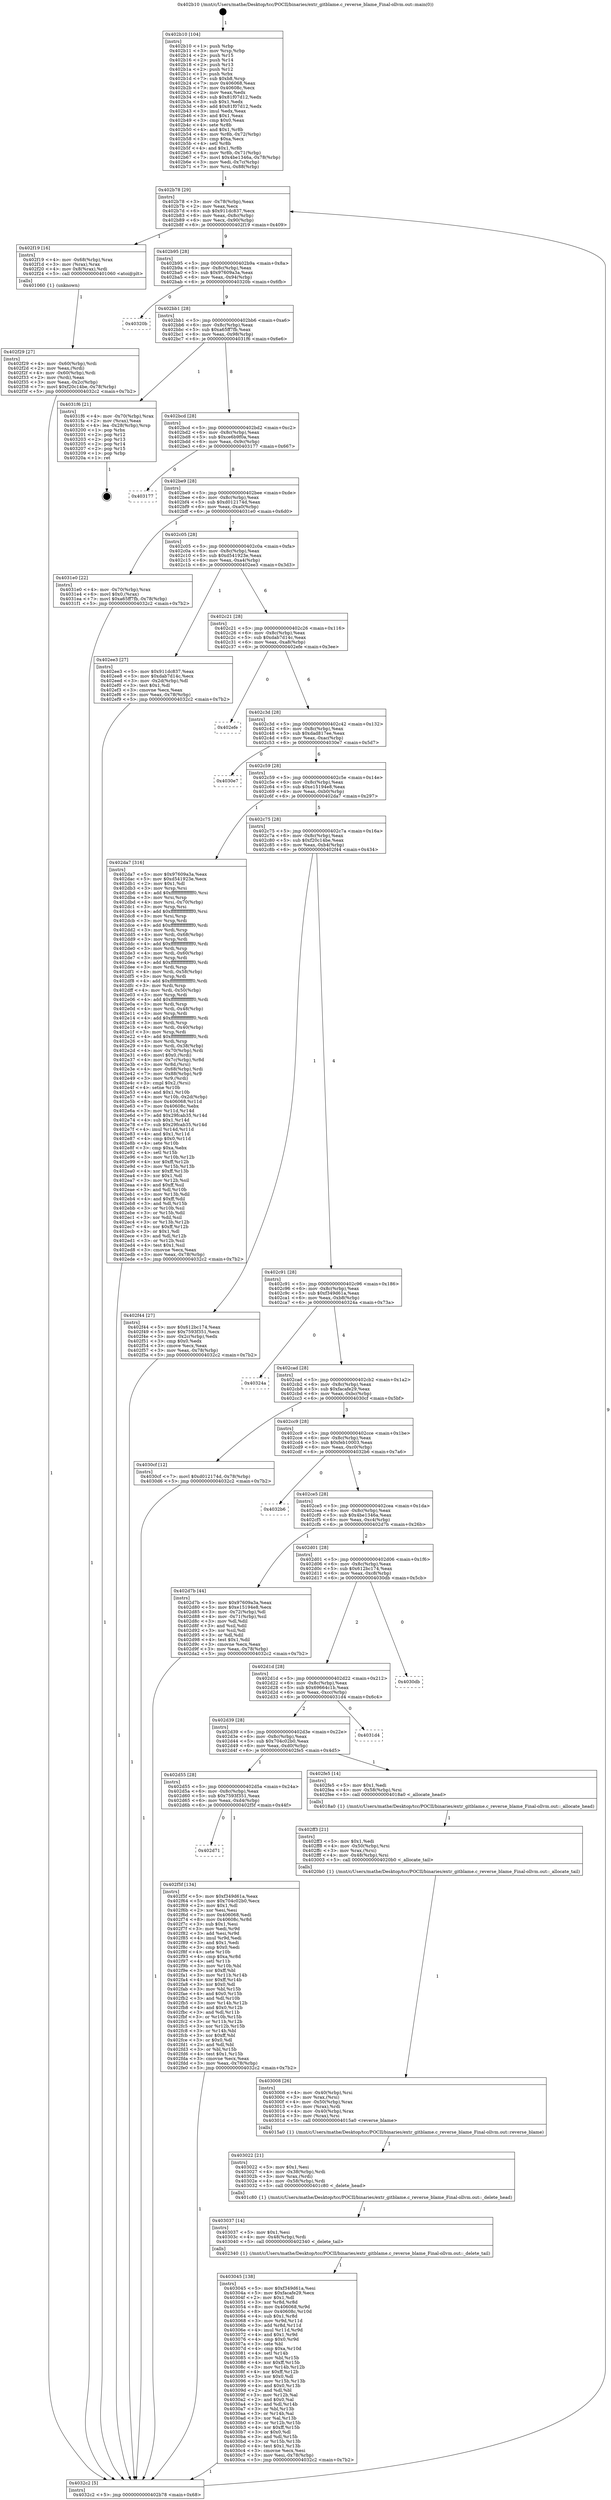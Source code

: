 digraph "0x402b10" {
  label = "0x402b10 (/mnt/c/Users/mathe/Desktop/tcc/POCII/binaries/extr_gitblame.c_reverse_blame_Final-ollvm.out::main(0))"
  labelloc = "t"
  node[shape=record]

  Entry [label="",width=0.3,height=0.3,shape=circle,fillcolor=black,style=filled]
  "0x402b78" [label="{
     0x402b78 [29]\l
     | [instrs]\l
     &nbsp;&nbsp;0x402b78 \<+3\>: mov -0x78(%rbp),%eax\l
     &nbsp;&nbsp;0x402b7b \<+2\>: mov %eax,%ecx\l
     &nbsp;&nbsp;0x402b7d \<+6\>: sub $0x911dc837,%ecx\l
     &nbsp;&nbsp;0x402b83 \<+6\>: mov %eax,-0x8c(%rbp)\l
     &nbsp;&nbsp;0x402b89 \<+6\>: mov %ecx,-0x90(%rbp)\l
     &nbsp;&nbsp;0x402b8f \<+6\>: je 0000000000402f19 \<main+0x409\>\l
  }"]
  "0x402f19" [label="{
     0x402f19 [16]\l
     | [instrs]\l
     &nbsp;&nbsp;0x402f19 \<+4\>: mov -0x68(%rbp),%rax\l
     &nbsp;&nbsp;0x402f1d \<+3\>: mov (%rax),%rax\l
     &nbsp;&nbsp;0x402f20 \<+4\>: mov 0x8(%rax),%rdi\l
     &nbsp;&nbsp;0x402f24 \<+5\>: call 0000000000401060 \<atoi@plt\>\l
     | [calls]\l
     &nbsp;&nbsp;0x401060 \{1\} (unknown)\l
  }"]
  "0x402b95" [label="{
     0x402b95 [28]\l
     | [instrs]\l
     &nbsp;&nbsp;0x402b95 \<+5\>: jmp 0000000000402b9a \<main+0x8a\>\l
     &nbsp;&nbsp;0x402b9a \<+6\>: mov -0x8c(%rbp),%eax\l
     &nbsp;&nbsp;0x402ba0 \<+5\>: sub $0x97609a3a,%eax\l
     &nbsp;&nbsp;0x402ba5 \<+6\>: mov %eax,-0x94(%rbp)\l
     &nbsp;&nbsp;0x402bab \<+6\>: je 000000000040320b \<main+0x6fb\>\l
  }"]
  Exit [label="",width=0.3,height=0.3,shape=circle,fillcolor=black,style=filled,peripheries=2]
  "0x40320b" [label="{
     0x40320b\l
  }", style=dashed]
  "0x402bb1" [label="{
     0x402bb1 [28]\l
     | [instrs]\l
     &nbsp;&nbsp;0x402bb1 \<+5\>: jmp 0000000000402bb6 \<main+0xa6\>\l
     &nbsp;&nbsp;0x402bb6 \<+6\>: mov -0x8c(%rbp),%eax\l
     &nbsp;&nbsp;0x402bbc \<+5\>: sub $0xa65ff7fb,%eax\l
     &nbsp;&nbsp;0x402bc1 \<+6\>: mov %eax,-0x98(%rbp)\l
     &nbsp;&nbsp;0x402bc7 \<+6\>: je 00000000004031f6 \<main+0x6e6\>\l
  }"]
  "0x403045" [label="{
     0x403045 [138]\l
     | [instrs]\l
     &nbsp;&nbsp;0x403045 \<+5\>: mov $0xf349d61a,%esi\l
     &nbsp;&nbsp;0x40304a \<+5\>: mov $0xfacafe29,%ecx\l
     &nbsp;&nbsp;0x40304f \<+2\>: mov $0x1,%dl\l
     &nbsp;&nbsp;0x403051 \<+3\>: xor %r8d,%r8d\l
     &nbsp;&nbsp;0x403054 \<+8\>: mov 0x406068,%r9d\l
     &nbsp;&nbsp;0x40305c \<+8\>: mov 0x40608c,%r10d\l
     &nbsp;&nbsp;0x403064 \<+4\>: sub $0x1,%r8d\l
     &nbsp;&nbsp;0x403068 \<+3\>: mov %r9d,%r11d\l
     &nbsp;&nbsp;0x40306b \<+3\>: add %r8d,%r11d\l
     &nbsp;&nbsp;0x40306e \<+4\>: imul %r11d,%r9d\l
     &nbsp;&nbsp;0x403072 \<+4\>: and $0x1,%r9d\l
     &nbsp;&nbsp;0x403076 \<+4\>: cmp $0x0,%r9d\l
     &nbsp;&nbsp;0x40307a \<+3\>: sete %bl\l
     &nbsp;&nbsp;0x40307d \<+4\>: cmp $0xa,%r10d\l
     &nbsp;&nbsp;0x403081 \<+4\>: setl %r14b\l
     &nbsp;&nbsp;0x403085 \<+3\>: mov %bl,%r15b\l
     &nbsp;&nbsp;0x403088 \<+4\>: xor $0xff,%r15b\l
     &nbsp;&nbsp;0x40308c \<+3\>: mov %r14b,%r12b\l
     &nbsp;&nbsp;0x40308f \<+4\>: xor $0xff,%r12b\l
     &nbsp;&nbsp;0x403093 \<+3\>: xor $0x0,%dl\l
     &nbsp;&nbsp;0x403096 \<+3\>: mov %r15b,%r13b\l
     &nbsp;&nbsp;0x403099 \<+4\>: and $0x0,%r13b\l
     &nbsp;&nbsp;0x40309d \<+2\>: and %dl,%bl\l
     &nbsp;&nbsp;0x40309f \<+3\>: mov %r12b,%al\l
     &nbsp;&nbsp;0x4030a2 \<+2\>: and $0x0,%al\l
     &nbsp;&nbsp;0x4030a4 \<+3\>: and %dl,%r14b\l
     &nbsp;&nbsp;0x4030a7 \<+3\>: or %bl,%r13b\l
     &nbsp;&nbsp;0x4030aa \<+3\>: or %r14b,%al\l
     &nbsp;&nbsp;0x4030ad \<+3\>: xor %al,%r13b\l
     &nbsp;&nbsp;0x4030b0 \<+3\>: or %r12b,%r15b\l
     &nbsp;&nbsp;0x4030b3 \<+4\>: xor $0xff,%r15b\l
     &nbsp;&nbsp;0x4030b7 \<+3\>: or $0x0,%dl\l
     &nbsp;&nbsp;0x4030ba \<+3\>: and %dl,%r15b\l
     &nbsp;&nbsp;0x4030bd \<+3\>: or %r15b,%r13b\l
     &nbsp;&nbsp;0x4030c0 \<+4\>: test $0x1,%r13b\l
     &nbsp;&nbsp;0x4030c4 \<+3\>: cmovne %ecx,%esi\l
     &nbsp;&nbsp;0x4030c7 \<+3\>: mov %esi,-0x78(%rbp)\l
     &nbsp;&nbsp;0x4030ca \<+5\>: jmp 00000000004032c2 \<main+0x7b2\>\l
  }"]
  "0x4031f6" [label="{
     0x4031f6 [21]\l
     | [instrs]\l
     &nbsp;&nbsp;0x4031f6 \<+4\>: mov -0x70(%rbp),%rax\l
     &nbsp;&nbsp;0x4031fa \<+2\>: mov (%rax),%eax\l
     &nbsp;&nbsp;0x4031fc \<+4\>: lea -0x28(%rbp),%rsp\l
     &nbsp;&nbsp;0x403200 \<+1\>: pop %rbx\l
     &nbsp;&nbsp;0x403201 \<+2\>: pop %r12\l
     &nbsp;&nbsp;0x403203 \<+2\>: pop %r13\l
     &nbsp;&nbsp;0x403205 \<+2\>: pop %r14\l
     &nbsp;&nbsp;0x403207 \<+2\>: pop %r15\l
     &nbsp;&nbsp;0x403209 \<+1\>: pop %rbp\l
     &nbsp;&nbsp;0x40320a \<+1\>: ret\l
  }"]
  "0x402bcd" [label="{
     0x402bcd [28]\l
     | [instrs]\l
     &nbsp;&nbsp;0x402bcd \<+5\>: jmp 0000000000402bd2 \<main+0xc2\>\l
     &nbsp;&nbsp;0x402bd2 \<+6\>: mov -0x8c(%rbp),%eax\l
     &nbsp;&nbsp;0x402bd8 \<+5\>: sub $0xce6b9f0a,%eax\l
     &nbsp;&nbsp;0x402bdd \<+6\>: mov %eax,-0x9c(%rbp)\l
     &nbsp;&nbsp;0x402be3 \<+6\>: je 0000000000403177 \<main+0x667\>\l
  }"]
  "0x403037" [label="{
     0x403037 [14]\l
     | [instrs]\l
     &nbsp;&nbsp;0x403037 \<+5\>: mov $0x1,%esi\l
     &nbsp;&nbsp;0x40303c \<+4\>: mov -0x48(%rbp),%rdi\l
     &nbsp;&nbsp;0x403040 \<+5\>: call 0000000000402340 \<_delete_tail\>\l
     | [calls]\l
     &nbsp;&nbsp;0x402340 \{1\} (/mnt/c/Users/mathe/Desktop/tcc/POCII/binaries/extr_gitblame.c_reverse_blame_Final-ollvm.out::_delete_tail)\l
  }"]
  "0x403177" [label="{
     0x403177\l
  }", style=dashed]
  "0x402be9" [label="{
     0x402be9 [28]\l
     | [instrs]\l
     &nbsp;&nbsp;0x402be9 \<+5\>: jmp 0000000000402bee \<main+0xde\>\l
     &nbsp;&nbsp;0x402bee \<+6\>: mov -0x8c(%rbp),%eax\l
     &nbsp;&nbsp;0x402bf4 \<+5\>: sub $0xd012174d,%eax\l
     &nbsp;&nbsp;0x402bf9 \<+6\>: mov %eax,-0xa0(%rbp)\l
     &nbsp;&nbsp;0x402bff \<+6\>: je 00000000004031e0 \<main+0x6d0\>\l
  }"]
  "0x403022" [label="{
     0x403022 [21]\l
     | [instrs]\l
     &nbsp;&nbsp;0x403022 \<+5\>: mov $0x1,%esi\l
     &nbsp;&nbsp;0x403027 \<+4\>: mov -0x38(%rbp),%rdi\l
     &nbsp;&nbsp;0x40302b \<+3\>: mov %rax,(%rdi)\l
     &nbsp;&nbsp;0x40302e \<+4\>: mov -0x58(%rbp),%rdi\l
     &nbsp;&nbsp;0x403032 \<+5\>: call 0000000000401c80 \<_delete_head\>\l
     | [calls]\l
     &nbsp;&nbsp;0x401c80 \{1\} (/mnt/c/Users/mathe/Desktop/tcc/POCII/binaries/extr_gitblame.c_reverse_blame_Final-ollvm.out::_delete_head)\l
  }"]
  "0x4031e0" [label="{
     0x4031e0 [22]\l
     | [instrs]\l
     &nbsp;&nbsp;0x4031e0 \<+4\>: mov -0x70(%rbp),%rax\l
     &nbsp;&nbsp;0x4031e4 \<+6\>: movl $0x0,(%rax)\l
     &nbsp;&nbsp;0x4031ea \<+7\>: movl $0xa65ff7fb,-0x78(%rbp)\l
     &nbsp;&nbsp;0x4031f1 \<+5\>: jmp 00000000004032c2 \<main+0x7b2\>\l
  }"]
  "0x402c05" [label="{
     0x402c05 [28]\l
     | [instrs]\l
     &nbsp;&nbsp;0x402c05 \<+5\>: jmp 0000000000402c0a \<main+0xfa\>\l
     &nbsp;&nbsp;0x402c0a \<+6\>: mov -0x8c(%rbp),%eax\l
     &nbsp;&nbsp;0x402c10 \<+5\>: sub $0xd541923e,%eax\l
     &nbsp;&nbsp;0x402c15 \<+6\>: mov %eax,-0xa4(%rbp)\l
     &nbsp;&nbsp;0x402c1b \<+6\>: je 0000000000402ee3 \<main+0x3d3\>\l
  }"]
  "0x403008" [label="{
     0x403008 [26]\l
     | [instrs]\l
     &nbsp;&nbsp;0x403008 \<+4\>: mov -0x40(%rbp),%rsi\l
     &nbsp;&nbsp;0x40300c \<+3\>: mov %rax,(%rsi)\l
     &nbsp;&nbsp;0x40300f \<+4\>: mov -0x50(%rbp),%rax\l
     &nbsp;&nbsp;0x403013 \<+3\>: mov (%rax),%rdi\l
     &nbsp;&nbsp;0x403016 \<+4\>: mov -0x40(%rbp),%rax\l
     &nbsp;&nbsp;0x40301a \<+3\>: mov (%rax),%rsi\l
     &nbsp;&nbsp;0x40301d \<+5\>: call 00000000004015a0 \<reverse_blame\>\l
     | [calls]\l
     &nbsp;&nbsp;0x4015a0 \{1\} (/mnt/c/Users/mathe/Desktop/tcc/POCII/binaries/extr_gitblame.c_reverse_blame_Final-ollvm.out::reverse_blame)\l
  }"]
  "0x402ee3" [label="{
     0x402ee3 [27]\l
     | [instrs]\l
     &nbsp;&nbsp;0x402ee3 \<+5\>: mov $0x911dc837,%eax\l
     &nbsp;&nbsp;0x402ee8 \<+5\>: mov $0xdab7d14c,%ecx\l
     &nbsp;&nbsp;0x402eed \<+3\>: mov -0x2d(%rbp),%dl\l
     &nbsp;&nbsp;0x402ef0 \<+3\>: test $0x1,%dl\l
     &nbsp;&nbsp;0x402ef3 \<+3\>: cmovne %ecx,%eax\l
     &nbsp;&nbsp;0x402ef6 \<+3\>: mov %eax,-0x78(%rbp)\l
     &nbsp;&nbsp;0x402ef9 \<+5\>: jmp 00000000004032c2 \<main+0x7b2\>\l
  }"]
  "0x402c21" [label="{
     0x402c21 [28]\l
     | [instrs]\l
     &nbsp;&nbsp;0x402c21 \<+5\>: jmp 0000000000402c26 \<main+0x116\>\l
     &nbsp;&nbsp;0x402c26 \<+6\>: mov -0x8c(%rbp),%eax\l
     &nbsp;&nbsp;0x402c2c \<+5\>: sub $0xdab7d14c,%eax\l
     &nbsp;&nbsp;0x402c31 \<+6\>: mov %eax,-0xa8(%rbp)\l
     &nbsp;&nbsp;0x402c37 \<+6\>: je 0000000000402efe \<main+0x3ee\>\l
  }"]
  "0x402ff3" [label="{
     0x402ff3 [21]\l
     | [instrs]\l
     &nbsp;&nbsp;0x402ff3 \<+5\>: mov $0x1,%edi\l
     &nbsp;&nbsp;0x402ff8 \<+4\>: mov -0x50(%rbp),%rsi\l
     &nbsp;&nbsp;0x402ffc \<+3\>: mov %rax,(%rsi)\l
     &nbsp;&nbsp;0x402fff \<+4\>: mov -0x48(%rbp),%rsi\l
     &nbsp;&nbsp;0x403003 \<+5\>: call 00000000004020b0 \<_allocate_tail\>\l
     | [calls]\l
     &nbsp;&nbsp;0x4020b0 \{1\} (/mnt/c/Users/mathe/Desktop/tcc/POCII/binaries/extr_gitblame.c_reverse_blame_Final-ollvm.out::_allocate_tail)\l
  }"]
  "0x402efe" [label="{
     0x402efe\l
  }", style=dashed]
  "0x402c3d" [label="{
     0x402c3d [28]\l
     | [instrs]\l
     &nbsp;&nbsp;0x402c3d \<+5\>: jmp 0000000000402c42 \<main+0x132\>\l
     &nbsp;&nbsp;0x402c42 \<+6\>: mov -0x8c(%rbp),%eax\l
     &nbsp;&nbsp;0x402c48 \<+5\>: sub $0xdad817ee,%eax\l
     &nbsp;&nbsp;0x402c4d \<+6\>: mov %eax,-0xac(%rbp)\l
     &nbsp;&nbsp;0x402c53 \<+6\>: je 00000000004030e7 \<main+0x5d7\>\l
  }"]
  "0x402d71" [label="{
     0x402d71\l
  }", style=dashed]
  "0x4030e7" [label="{
     0x4030e7\l
  }", style=dashed]
  "0x402c59" [label="{
     0x402c59 [28]\l
     | [instrs]\l
     &nbsp;&nbsp;0x402c59 \<+5\>: jmp 0000000000402c5e \<main+0x14e\>\l
     &nbsp;&nbsp;0x402c5e \<+6\>: mov -0x8c(%rbp),%eax\l
     &nbsp;&nbsp;0x402c64 \<+5\>: sub $0xe15194e8,%eax\l
     &nbsp;&nbsp;0x402c69 \<+6\>: mov %eax,-0xb0(%rbp)\l
     &nbsp;&nbsp;0x402c6f \<+6\>: je 0000000000402da7 \<main+0x297\>\l
  }"]
  "0x402f5f" [label="{
     0x402f5f [134]\l
     | [instrs]\l
     &nbsp;&nbsp;0x402f5f \<+5\>: mov $0xf349d61a,%eax\l
     &nbsp;&nbsp;0x402f64 \<+5\>: mov $0x704c02b0,%ecx\l
     &nbsp;&nbsp;0x402f69 \<+2\>: mov $0x1,%dl\l
     &nbsp;&nbsp;0x402f6b \<+2\>: xor %esi,%esi\l
     &nbsp;&nbsp;0x402f6d \<+7\>: mov 0x406068,%edi\l
     &nbsp;&nbsp;0x402f74 \<+8\>: mov 0x40608c,%r8d\l
     &nbsp;&nbsp;0x402f7c \<+3\>: sub $0x1,%esi\l
     &nbsp;&nbsp;0x402f7f \<+3\>: mov %edi,%r9d\l
     &nbsp;&nbsp;0x402f82 \<+3\>: add %esi,%r9d\l
     &nbsp;&nbsp;0x402f85 \<+4\>: imul %r9d,%edi\l
     &nbsp;&nbsp;0x402f89 \<+3\>: and $0x1,%edi\l
     &nbsp;&nbsp;0x402f8c \<+3\>: cmp $0x0,%edi\l
     &nbsp;&nbsp;0x402f8f \<+4\>: sete %r10b\l
     &nbsp;&nbsp;0x402f93 \<+4\>: cmp $0xa,%r8d\l
     &nbsp;&nbsp;0x402f97 \<+4\>: setl %r11b\l
     &nbsp;&nbsp;0x402f9b \<+3\>: mov %r10b,%bl\l
     &nbsp;&nbsp;0x402f9e \<+3\>: xor $0xff,%bl\l
     &nbsp;&nbsp;0x402fa1 \<+3\>: mov %r11b,%r14b\l
     &nbsp;&nbsp;0x402fa4 \<+4\>: xor $0xff,%r14b\l
     &nbsp;&nbsp;0x402fa8 \<+3\>: xor $0x0,%dl\l
     &nbsp;&nbsp;0x402fab \<+3\>: mov %bl,%r15b\l
     &nbsp;&nbsp;0x402fae \<+4\>: and $0x0,%r15b\l
     &nbsp;&nbsp;0x402fb2 \<+3\>: and %dl,%r10b\l
     &nbsp;&nbsp;0x402fb5 \<+3\>: mov %r14b,%r12b\l
     &nbsp;&nbsp;0x402fb8 \<+4\>: and $0x0,%r12b\l
     &nbsp;&nbsp;0x402fbc \<+3\>: and %dl,%r11b\l
     &nbsp;&nbsp;0x402fbf \<+3\>: or %r10b,%r15b\l
     &nbsp;&nbsp;0x402fc2 \<+3\>: or %r11b,%r12b\l
     &nbsp;&nbsp;0x402fc5 \<+3\>: xor %r12b,%r15b\l
     &nbsp;&nbsp;0x402fc8 \<+3\>: or %r14b,%bl\l
     &nbsp;&nbsp;0x402fcb \<+3\>: xor $0xff,%bl\l
     &nbsp;&nbsp;0x402fce \<+3\>: or $0x0,%dl\l
     &nbsp;&nbsp;0x402fd1 \<+2\>: and %dl,%bl\l
     &nbsp;&nbsp;0x402fd3 \<+3\>: or %bl,%r15b\l
     &nbsp;&nbsp;0x402fd6 \<+4\>: test $0x1,%r15b\l
     &nbsp;&nbsp;0x402fda \<+3\>: cmovne %ecx,%eax\l
     &nbsp;&nbsp;0x402fdd \<+3\>: mov %eax,-0x78(%rbp)\l
     &nbsp;&nbsp;0x402fe0 \<+5\>: jmp 00000000004032c2 \<main+0x7b2\>\l
  }"]
  "0x402da7" [label="{
     0x402da7 [316]\l
     | [instrs]\l
     &nbsp;&nbsp;0x402da7 \<+5\>: mov $0x97609a3a,%eax\l
     &nbsp;&nbsp;0x402dac \<+5\>: mov $0xd541923e,%ecx\l
     &nbsp;&nbsp;0x402db1 \<+2\>: mov $0x1,%dl\l
     &nbsp;&nbsp;0x402db3 \<+3\>: mov %rsp,%rsi\l
     &nbsp;&nbsp;0x402db6 \<+4\>: add $0xfffffffffffffff0,%rsi\l
     &nbsp;&nbsp;0x402dba \<+3\>: mov %rsi,%rsp\l
     &nbsp;&nbsp;0x402dbd \<+4\>: mov %rsi,-0x70(%rbp)\l
     &nbsp;&nbsp;0x402dc1 \<+3\>: mov %rsp,%rsi\l
     &nbsp;&nbsp;0x402dc4 \<+4\>: add $0xfffffffffffffff0,%rsi\l
     &nbsp;&nbsp;0x402dc8 \<+3\>: mov %rsi,%rsp\l
     &nbsp;&nbsp;0x402dcb \<+3\>: mov %rsp,%rdi\l
     &nbsp;&nbsp;0x402dce \<+4\>: add $0xfffffffffffffff0,%rdi\l
     &nbsp;&nbsp;0x402dd2 \<+3\>: mov %rdi,%rsp\l
     &nbsp;&nbsp;0x402dd5 \<+4\>: mov %rdi,-0x68(%rbp)\l
     &nbsp;&nbsp;0x402dd9 \<+3\>: mov %rsp,%rdi\l
     &nbsp;&nbsp;0x402ddc \<+4\>: add $0xfffffffffffffff0,%rdi\l
     &nbsp;&nbsp;0x402de0 \<+3\>: mov %rdi,%rsp\l
     &nbsp;&nbsp;0x402de3 \<+4\>: mov %rdi,-0x60(%rbp)\l
     &nbsp;&nbsp;0x402de7 \<+3\>: mov %rsp,%rdi\l
     &nbsp;&nbsp;0x402dea \<+4\>: add $0xfffffffffffffff0,%rdi\l
     &nbsp;&nbsp;0x402dee \<+3\>: mov %rdi,%rsp\l
     &nbsp;&nbsp;0x402df1 \<+4\>: mov %rdi,-0x58(%rbp)\l
     &nbsp;&nbsp;0x402df5 \<+3\>: mov %rsp,%rdi\l
     &nbsp;&nbsp;0x402df8 \<+4\>: add $0xfffffffffffffff0,%rdi\l
     &nbsp;&nbsp;0x402dfc \<+3\>: mov %rdi,%rsp\l
     &nbsp;&nbsp;0x402dff \<+4\>: mov %rdi,-0x50(%rbp)\l
     &nbsp;&nbsp;0x402e03 \<+3\>: mov %rsp,%rdi\l
     &nbsp;&nbsp;0x402e06 \<+4\>: add $0xfffffffffffffff0,%rdi\l
     &nbsp;&nbsp;0x402e0a \<+3\>: mov %rdi,%rsp\l
     &nbsp;&nbsp;0x402e0d \<+4\>: mov %rdi,-0x48(%rbp)\l
     &nbsp;&nbsp;0x402e11 \<+3\>: mov %rsp,%rdi\l
     &nbsp;&nbsp;0x402e14 \<+4\>: add $0xfffffffffffffff0,%rdi\l
     &nbsp;&nbsp;0x402e18 \<+3\>: mov %rdi,%rsp\l
     &nbsp;&nbsp;0x402e1b \<+4\>: mov %rdi,-0x40(%rbp)\l
     &nbsp;&nbsp;0x402e1f \<+3\>: mov %rsp,%rdi\l
     &nbsp;&nbsp;0x402e22 \<+4\>: add $0xfffffffffffffff0,%rdi\l
     &nbsp;&nbsp;0x402e26 \<+3\>: mov %rdi,%rsp\l
     &nbsp;&nbsp;0x402e29 \<+4\>: mov %rdi,-0x38(%rbp)\l
     &nbsp;&nbsp;0x402e2d \<+4\>: mov -0x70(%rbp),%rdi\l
     &nbsp;&nbsp;0x402e31 \<+6\>: movl $0x0,(%rdi)\l
     &nbsp;&nbsp;0x402e37 \<+4\>: mov -0x7c(%rbp),%r8d\l
     &nbsp;&nbsp;0x402e3b \<+3\>: mov %r8d,(%rsi)\l
     &nbsp;&nbsp;0x402e3e \<+4\>: mov -0x68(%rbp),%rdi\l
     &nbsp;&nbsp;0x402e42 \<+7\>: mov -0x88(%rbp),%r9\l
     &nbsp;&nbsp;0x402e49 \<+3\>: mov %r9,(%rdi)\l
     &nbsp;&nbsp;0x402e4c \<+3\>: cmpl $0x2,(%rsi)\l
     &nbsp;&nbsp;0x402e4f \<+4\>: setne %r10b\l
     &nbsp;&nbsp;0x402e53 \<+4\>: and $0x1,%r10b\l
     &nbsp;&nbsp;0x402e57 \<+4\>: mov %r10b,-0x2d(%rbp)\l
     &nbsp;&nbsp;0x402e5b \<+8\>: mov 0x406068,%r11d\l
     &nbsp;&nbsp;0x402e63 \<+7\>: mov 0x40608c,%ebx\l
     &nbsp;&nbsp;0x402e6a \<+3\>: mov %r11d,%r14d\l
     &nbsp;&nbsp;0x402e6d \<+7\>: add $0x29fcab35,%r14d\l
     &nbsp;&nbsp;0x402e74 \<+4\>: sub $0x1,%r14d\l
     &nbsp;&nbsp;0x402e78 \<+7\>: sub $0x29fcab35,%r14d\l
     &nbsp;&nbsp;0x402e7f \<+4\>: imul %r14d,%r11d\l
     &nbsp;&nbsp;0x402e83 \<+4\>: and $0x1,%r11d\l
     &nbsp;&nbsp;0x402e87 \<+4\>: cmp $0x0,%r11d\l
     &nbsp;&nbsp;0x402e8b \<+4\>: sete %r10b\l
     &nbsp;&nbsp;0x402e8f \<+3\>: cmp $0xa,%ebx\l
     &nbsp;&nbsp;0x402e92 \<+4\>: setl %r15b\l
     &nbsp;&nbsp;0x402e96 \<+3\>: mov %r10b,%r12b\l
     &nbsp;&nbsp;0x402e99 \<+4\>: xor $0xff,%r12b\l
     &nbsp;&nbsp;0x402e9d \<+3\>: mov %r15b,%r13b\l
     &nbsp;&nbsp;0x402ea0 \<+4\>: xor $0xff,%r13b\l
     &nbsp;&nbsp;0x402ea4 \<+3\>: xor $0x1,%dl\l
     &nbsp;&nbsp;0x402ea7 \<+3\>: mov %r12b,%sil\l
     &nbsp;&nbsp;0x402eaa \<+4\>: and $0xff,%sil\l
     &nbsp;&nbsp;0x402eae \<+3\>: and %dl,%r10b\l
     &nbsp;&nbsp;0x402eb1 \<+3\>: mov %r13b,%dil\l
     &nbsp;&nbsp;0x402eb4 \<+4\>: and $0xff,%dil\l
     &nbsp;&nbsp;0x402eb8 \<+3\>: and %dl,%r15b\l
     &nbsp;&nbsp;0x402ebb \<+3\>: or %r10b,%sil\l
     &nbsp;&nbsp;0x402ebe \<+3\>: or %r15b,%dil\l
     &nbsp;&nbsp;0x402ec1 \<+3\>: xor %dil,%sil\l
     &nbsp;&nbsp;0x402ec4 \<+3\>: or %r13b,%r12b\l
     &nbsp;&nbsp;0x402ec7 \<+4\>: xor $0xff,%r12b\l
     &nbsp;&nbsp;0x402ecb \<+3\>: or $0x1,%dl\l
     &nbsp;&nbsp;0x402ece \<+3\>: and %dl,%r12b\l
     &nbsp;&nbsp;0x402ed1 \<+3\>: or %r12b,%sil\l
     &nbsp;&nbsp;0x402ed4 \<+4\>: test $0x1,%sil\l
     &nbsp;&nbsp;0x402ed8 \<+3\>: cmovne %ecx,%eax\l
     &nbsp;&nbsp;0x402edb \<+3\>: mov %eax,-0x78(%rbp)\l
     &nbsp;&nbsp;0x402ede \<+5\>: jmp 00000000004032c2 \<main+0x7b2\>\l
  }"]
  "0x402c75" [label="{
     0x402c75 [28]\l
     | [instrs]\l
     &nbsp;&nbsp;0x402c75 \<+5\>: jmp 0000000000402c7a \<main+0x16a\>\l
     &nbsp;&nbsp;0x402c7a \<+6\>: mov -0x8c(%rbp),%eax\l
     &nbsp;&nbsp;0x402c80 \<+5\>: sub $0xf20c14be,%eax\l
     &nbsp;&nbsp;0x402c85 \<+6\>: mov %eax,-0xb4(%rbp)\l
     &nbsp;&nbsp;0x402c8b \<+6\>: je 0000000000402f44 \<main+0x434\>\l
  }"]
  "0x402d55" [label="{
     0x402d55 [28]\l
     | [instrs]\l
     &nbsp;&nbsp;0x402d55 \<+5\>: jmp 0000000000402d5a \<main+0x24a\>\l
     &nbsp;&nbsp;0x402d5a \<+6\>: mov -0x8c(%rbp),%eax\l
     &nbsp;&nbsp;0x402d60 \<+5\>: sub $0x7593f351,%eax\l
     &nbsp;&nbsp;0x402d65 \<+6\>: mov %eax,-0xd4(%rbp)\l
     &nbsp;&nbsp;0x402d6b \<+6\>: je 0000000000402f5f \<main+0x44f\>\l
  }"]
  "0x402f44" [label="{
     0x402f44 [27]\l
     | [instrs]\l
     &nbsp;&nbsp;0x402f44 \<+5\>: mov $0x612bc174,%eax\l
     &nbsp;&nbsp;0x402f49 \<+5\>: mov $0x7593f351,%ecx\l
     &nbsp;&nbsp;0x402f4e \<+3\>: mov -0x2c(%rbp),%edx\l
     &nbsp;&nbsp;0x402f51 \<+3\>: cmp $0x0,%edx\l
     &nbsp;&nbsp;0x402f54 \<+3\>: cmove %ecx,%eax\l
     &nbsp;&nbsp;0x402f57 \<+3\>: mov %eax,-0x78(%rbp)\l
     &nbsp;&nbsp;0x402f5a \<+5\>: jmp 00000000004032c2 \<main+0x7b2\>\l
  }"]
  "0x402c91" [label="{
     0x402c91 [28]\l
     | [instrs]\l
     &nbsp;&nbsp;0x402c91 \<+5\>: jmp 0000000000402c96 \<main+0x186\>\l
     &nbsp;&nbsp;0x402c96 \<+6\>: mov -0x8c(%rbp),%eax\l
     &nbsp;&nbsp;0x402c9c \<+5\>: sub $0xf349d61a,%eax\l
     &nbsp;&nbsp;0x402ca1 \<+6\>: mov %eax,-0xb8(%rbp)\l
     &nbsp;&nbsp;0x402ca7 \<+6\>: je 000000000040324a \<main+0x73a\>\l
  }"]
  "0x402fe5" [label="{
     0x402fe5 [14]\l
     | [instrs]\l
     &nbsp;&nbsp;0x402fe5 \<+5\>: mov $0x1,%edi\l
     &nbsp;&nbsp;0x402fea \<+4\>: mov -0x58(%rbp),%rsi\l
     &nbsp;&nbsp;0x402fee \<+5\>: call 00000000004018a0 \<_allocate_head\>\l
     | [calls]\l
     &nbsp;&nbsp;0x4018a0 \{1\} (/mnt/c/Users/mathe/Desktop/tcc/POCII/binaries/extr_gitblame.c_reverse_blame_Final-ollvm.out::_allocate_head)\l
  }"]
  "0x40324a" [label="{
     0x40324a\l
  }", style=dashed]
  "0x402cad" [label="{
     0x402cad [28]\l
     | [instrs]\l
     &nbsp;&nbsp;0x402cad \<+5\>: jmp 0000000000402cb2 \<main+0x1a2\>\l
     &nbsp;&nbsp;0x402cb2 \<+6\>: mov -0x8c(%rbp),%eax\l
     &nbsp;&nbsp;0x402cb8 \<+5\>: sub $0xfacafe29,%eax\l
     &nbsp;&nbsp;0x402cbd \<+6\>: mov %eax,-0xbc(%rbp)\l
     &nbsp;&nbsp;0x402cc3 \<+6\>: je 00000000004030cf \<main+0x5bf\>\l
  }"]
  "0x402d39" [label="{
     0x402d39 [28]\l
     | [instrs]\l
     &nbsp;&nbsp;0x402d39 \<+5\>: jmp 0000000000402d3e \<main+0x22e\>\l
     &nbsp;&nbsp;0x402d3e \<+6\>: mov -0x8c(%rbp),%eax\l
     &nbsp;&nbsp;0x402d44 \<+5\>: sub $0x704c02b0,%eax\l
     &nbsp;&nbsp;0x402d49 \<+6\>: mov %eax,-0xd0(%rbp)\l
     &nbsp;&nbsp;0x402d4f \<+6\>: je 0000000000402fe5 \<main+0x4d5\>\l
  }"]
  "0x4030cf" [label="{
     0x4030cf [12]\l
     | [instrs]\l
     &nbsp;&nbsp;0x4030cf \<+7\>: movl $0xd012174d,-0x78(%rbp)\l
     &nbsp;&nbsp;0x4030d6 \<+5\>: jmp 00000000004032c2 \<main+0x7b2\>\l
  }"]
  "0x402cc9" [label="{
     0x402cc9 [28]\l
     | [instrs]\l
     &nbsp;&nbsp;0x402cc9 \<+5\>: jmp 0000000000402cce \<main+0x1be\>\l
     &nbsp;&nbsp;0x402cce \<+6\>: mov -0x8c(%rbp),%eax\l
     &nbsp;&nbsp;0x402cd4 \<+5\>: sub $0xfeb10003,%eax\l
     &nbsp;&nbsp;0x402cd9 \<+6\>: mov %eax,-0xc0(%rbp)\l
     &nbsp;&nbsp;0x402cdf \<+6\>: je 00000000004032b6 \<main+0x7a6\>\l
  }"]
  "0x4031d4" [label="{
     0x4031d4\l
  }", style=dashed]
  "0x4032b6" [label="{
     0x4032b6\l
  }", style=dashed]
  "0x402ce5" [label="{
     0x402ce5 [28]\l
     | [instrs]\l
     &nbsp;&nbsp;0x402ce5 \<+5\>: jmp 0000000000402cea \<main+0x1da\>\l
     &nbsp;&nbsp;0x402cea \<+6\>: mov -0x8c(%rbp),%eax\l
     &nbsp;&nbsp;0x402cf0 \<+5\>: sub $0x4be1346a,%eax\l
     &nbsp;&nbsp;0x402cf5 \<+6\>: mov %eax,-0xc4(%rbp)\l
     &nbsp;&nbsp;0x402cfb \<+6\>: je 0000000000402d7b \<main+0x26b\>\l
  }"]
  "0x402d1d" [label="{
     0x402d1d [28]\l
     | [instrs]\l
     &nbsp;&nbsp;0x402d1d \<+5\>: jmp 0000000000402d22 \<main+0x212\>\l
     &nbsp;&nbsp;0x402d22 \<+6\>: mov -0x8c(%rbp),%eax\l
     &nbsp;&nbsp;0x402d28 \<+5\>: sub $0x69664c1b,%eax\l
     &nbsp;&nbsp;0x402d2d \<+6\>: mov %eax,-0xcc(%rbp)\l
     &nbsp;&nbsp;0x402d33 \<+6\>: je 00000000004031d4 \<main+0x6c4\>\l
  }"]
  "0x402d7b" [label="{
     0x402d7b [44]\l
     | [instrs]\l
     &nbsp;&nbsp;0x402d7b \<+5\>: mov $0x97609a3a,%eax\l
     &nbsp;&nbsp;0x402d80 \<+5\>: mov $0xe15194e8,%ecx\l
     &nbsp;&nbsp;0x402d85 \<+3\>: mov -0x72(%rbp),%dl\l
     &nbsp;&nbsp;0x402d88 \<+4\>: mov -0x71(%rbp),%sil\l
     &nbsp;&nbsp;0x402d8c \<+3\>: mov %dl,%dil\l
     &nbsp;&nbsp;0x402d8f \<+3\>: and %sil,%dil\l
     &nbsp;&nbsp;0x402d92 \<+3\>: xor %sil,%dl\l
     &nbsp;&nbsp;0x402d95 \<+3\>: or %dl,%dil\l
     &nbsp;&nbsp;0x402d98 \<+4\>: test $0x1,%dil\l
     &nbsp;&nbsp;0x402d9c \<+3\>: cmovne %ecx,%eax\l
     &nbsp;&nbsp;0x402d9f \<+3\>: mov %eax,-0x78(%rbp)\l
     &nbsp;&nbsp;0x402da2 \<+5\>: jmp 00000000004032c2 \<main+0x7b2\>\l
  }"]
  "0x402d01" [label="{
     0x402d01 [28]\l
     | [instrs]\l
     &nbsp;&nbsp;0x402d01 \<+5\>: jmp 0000000000402d06 \<main+0x1f6\>\l
     &nbsp;&nbsp;0x402d06 \<+6\>: mov -0x8c(%rbp),%eax\l
     &nbsp;&nbsp;0x402d0c \<+5\>: sub $0x612bc174,%eax\l
     &nbsp;&nbsp;0x402d11 \<+6\>: mov %eax,-0xc8(%rbp)\l
     &nbsp;&nbsp;0x402d17 \<+6\>: je 00000000004030db \<main+0x5cb\>\l
  }"]
  "0x4032c2" [label="{
     0x4032c2 [5]\l
     | [instrs]\l
     &nbsp;&nbsp;0x4032c2 \<+5\>: jmp 0000000000402b78 \<main+0x68\>\l
  }"]
  "0x402b10" [label="{
     0x402b10 [104]\l
     | [instrs]\l
     &nbsp;&nbsp;0x402b10 \<+1\>: push %rbp\l
     &nbsp;&nbsp;0x402b11 \<+3\>: mov %rsp,%rbp\l
     &nbsp;&nbsp;0x402b14 \<+2\>: push %r15\l
     &nbsp;&nbsp;0x402b16 \<+2\>: push %r14\l
     &nbsp;&nbsp;0x402b18 \<+2\>: push %r13\l
     &nbsp;&nbsp;0x402b1a \<+2\>: push %r12\l
     &nbsp;&nbsp;0x402b1c \<+1\>: push %rbx\l
     &nbsp;&nbsp;0x402b1d \<+7\>: sub $0xb8,%rsp\l
     &nbsp;&nbsp;0x402b24 \<+7\>: mov 0x406068,%eax\l
     &nbsp;&nbsp;0x402b2b \<+7\>: mov 0x40608c,%ecx\l
     &nbsp;&nbsp;0x402b32 \<+2\>: mov %eax,%edx\l
     &nbsp;&nbsp;0x402b34 \<+6\>: sub $0x81f07d12,%edx\l
     &nbsp;&nbsp;0x402b3a \<+3\>: sub $0x1,%edx\l
     &nbsp;&nbsp;0x402b3d \<+6\>: add $0x81f07d12,%edx\l
     &nbsp;&nbsp;0x402b43 \<+3\>: imul %edx,%eax\l
     &nbsp;&nbsp;0x402b46 \<+3\>: and $0x1,%eax\l
     &nbsp;&nbsp;0x402b49 \<+3\>: cmp $0x0,%eax\l
     &nbsp;&nbsp;0x402b4c \<+4\>: sete %r8b\l
     &nbsp;&nbsp;0x402b50 \<+4\>: and $0x1,%r8b\l
     &nbsp;&nbsp;0x402b54 \<+4\>: mov %r8b,-0x72(%rbp)\l
     &nbsp;&nbsp;0x402b58 \<+3\>: cmp $0xa,%ecx\l
     &nbsp;&nbsp;0x402b5b \<+4\>: setl %r8b\l
     &nbsp;&nbsp;0x402b5f \<+4\>: and $0x1,%r8b\l
     &nbsp;&nbsp;0x402b63 \<+4\>: mov %r8b,-0x71(%rbp)\l
     &nbsp;&nbsp;0x402b67 \<+7\>: movl $0x4be1346a,-0x78(%rbp)\l
     &nbsp;&nbsp;0x402b6e \<+3\>: mov %edi,-0x7c(%rbp)\l
     &nbsp;&nbsp;0x402b71 \<+7\>: mov %rsi,-0x88(%rbp)\l
  }"]
  "0x4030db" [label="{
     0x4030db\l
  }", style=dashed]
  "0x402f29" [label="{
     0x402f29 [27]\l
     | [instrs]\l
     &nbsp;&nbsp;0x402f29 \<+4\>: mov -0x60(%rbp),%rdi\l
     &nbsp;&nbsp;0x402f2d \<+2\>: mov %eax,(%rdi)\l
     &nbsp;&nbsp;0x402f2f \<+4\>: mov -0x60(%rbp),%rdi\l
     &nbsp;&nbsp;0x402f33 \<+2\>: mov (%rdi),%eax\l
     &nbsp;&nbsp;0x402f35 \<+3\>: mov %eax,-0x2c(%rbp)\l
     &nbsp;&nbsp;0x402f38 \<+7\>: movl $0xf20c14be,-0x78(%rbp)\l
     &nbsp;&nbsp;0x402f3f \<+5\>: jmp 00000000004032c2 \<main+0x7b2\>\l
  }"]
  Entry -> "0x402b10" [label=" 1"]
  "0x402b78" -> "0x402f19" [label=" 1"]
  "0x402b78" -> "0x402b95" [label=" 9"]
  "0x4031f6" -> Exit [label=" 1"]
  "0x402b95" -> "0x40320b" [label=" 0"]
  "0x402b95" -> "0x402bb1" [label=" 9"]
  "0x4031e0" -> "0x4032c2" [label=" 1"]
  "0x402bb1" -> "0x4031f6" [label=" 1"]
  "0x402bb1" -> "0x402bcd" [label=" 8"]
  "0x4030cf" -> "0x4032c2" [label=" 1"]
  "0x402bcd" -> "0x403177" [label=" 0"]
  "0x402bcd" -> "0x402be9" [label=" 8"]
  "0x403045" -> "0x4032c2" [label=" 1"]
  "0x402be9" -> "0x4031e0" [label=" 1"]
  "0x402be9" -> "0x402c05" [label=" 7"]
  "0x403037" -> "0x403045" [label=" 1"]
  "0x402c05" -> "0x402ee3" [label=" 1"]
  "0x402c05" -> "0x402c21" [label=" 6"]
  "0x403022" -> "0x403037" [label=" 1"]
  "0x402c21" -> "0x402efe" [label=" 0"]
  "0x402c21" -> "0x402c3d" [label=" 6"]
  "0x403008" -> "0x403022" [label=" 1"]
  "0x402c3d" -> "0x4030e7" [label=" 0"]
  "0x402c3d" -> "0x402c59" [label=" 6"]
  "0x402ff3" -> "0x403008" [label=" 1"]
  "0x402c59" -> "0x402da7" [label=" 1"]
  "0x402c59" -> "0x402c75" [label=" 5"]
  "0x402fe5" -> "0x402ff3" [label=" 1"]
  "0x402c75" -> "0x402f44" [label=" 1"]
  "0x402c75" -> "0x402c91" [label=" 4"]
  "0x402d55" -> "0x402d71" [label=" 0"]
  "0x402c91" -> "0x40324a" [label=" 0"]
  "0x402c91" -> "0x402cad" [label=" 4"]
  "0x402d55" -> "0x402f5f" [label=" 1"]
  "0x402cad" -> "0x4030cf" [label=" 1"]
  "0x402cad" -> "0x402cc9" [label=" 3"]
  "0x402d39" -> "0x402d55" [label=" 1"]
  "0x402cc9" -> "0x4032b6" [label=" 0"]
  "0x402cc9" -> "0x402ce5" [label=" 3"]
  "0x402d39" -> "0x402fe5" [label=" 1"]
  "0x402ce5" -> "0x402d7b" [label=" 1"]
  "0x402ce5" -> "0x402d01" [label=" 2"]
  "0x402d7b" -> "0x4032c2" [label=" 1"]
  "0x402b10" -> "0x402b78" [label=" 1"]
  "0x4032c2" -> "0x402b78" [label=" 9"]
  "0x402d1d" -> "0x402d39" [label=" 2"]
  "0x402da7" -> "0x4032c2" [label=" 1"]
  "0x402ee3" -> "0x4032c2" [label=" 1"]
  "0x402f19" -> "0x402f29" [label=" 1"]
  "0x402f29" -> "0x4032c2" [label=" 1"]
  "0x402f44" -> "0x4032c2" [label=" 1"]
  "0x402d1d" -> "0x4031d4" [label=" 0"]
  "0x402d01" -> "0x4030db" [label=" 0"]
  "0x402d01" -> "0x402d1d" [label=" 2"]
  "0x402f5f" -> "0x4032c2" [label=" 1"]
}
